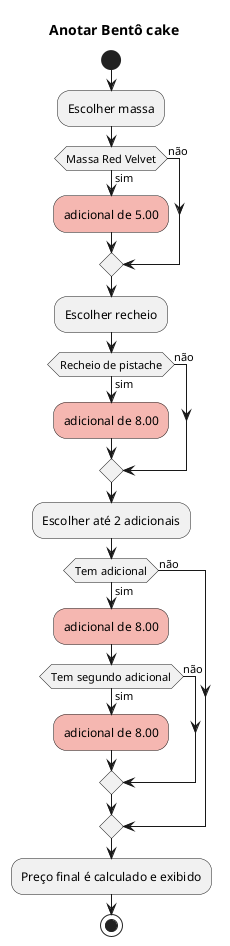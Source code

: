 @startuml createBento
title "Anotar Bentô cake"
start
:Escolher massa;
if (Massa Red Velvet) then (sim)
  #F5B7B1:adicional de 5.00;
else (não)
endif
:Escolher recheio;
if (Recheio de pistache) then (sim)
  #F5B7B1:adicional de 8.00;
else (não)
endif
:Escolher até 2 adicionais;
if (Tem adicional) then (sim)
  #F5B7B1:adicional de 8.00;
  if (Tem segundo adicional) then (sim)
    #F5B7B1:adicional de 8.00;
  else (não)
  endif
else (não)
endif
:Preço final é calculado e exibido;
stop
@enduml
